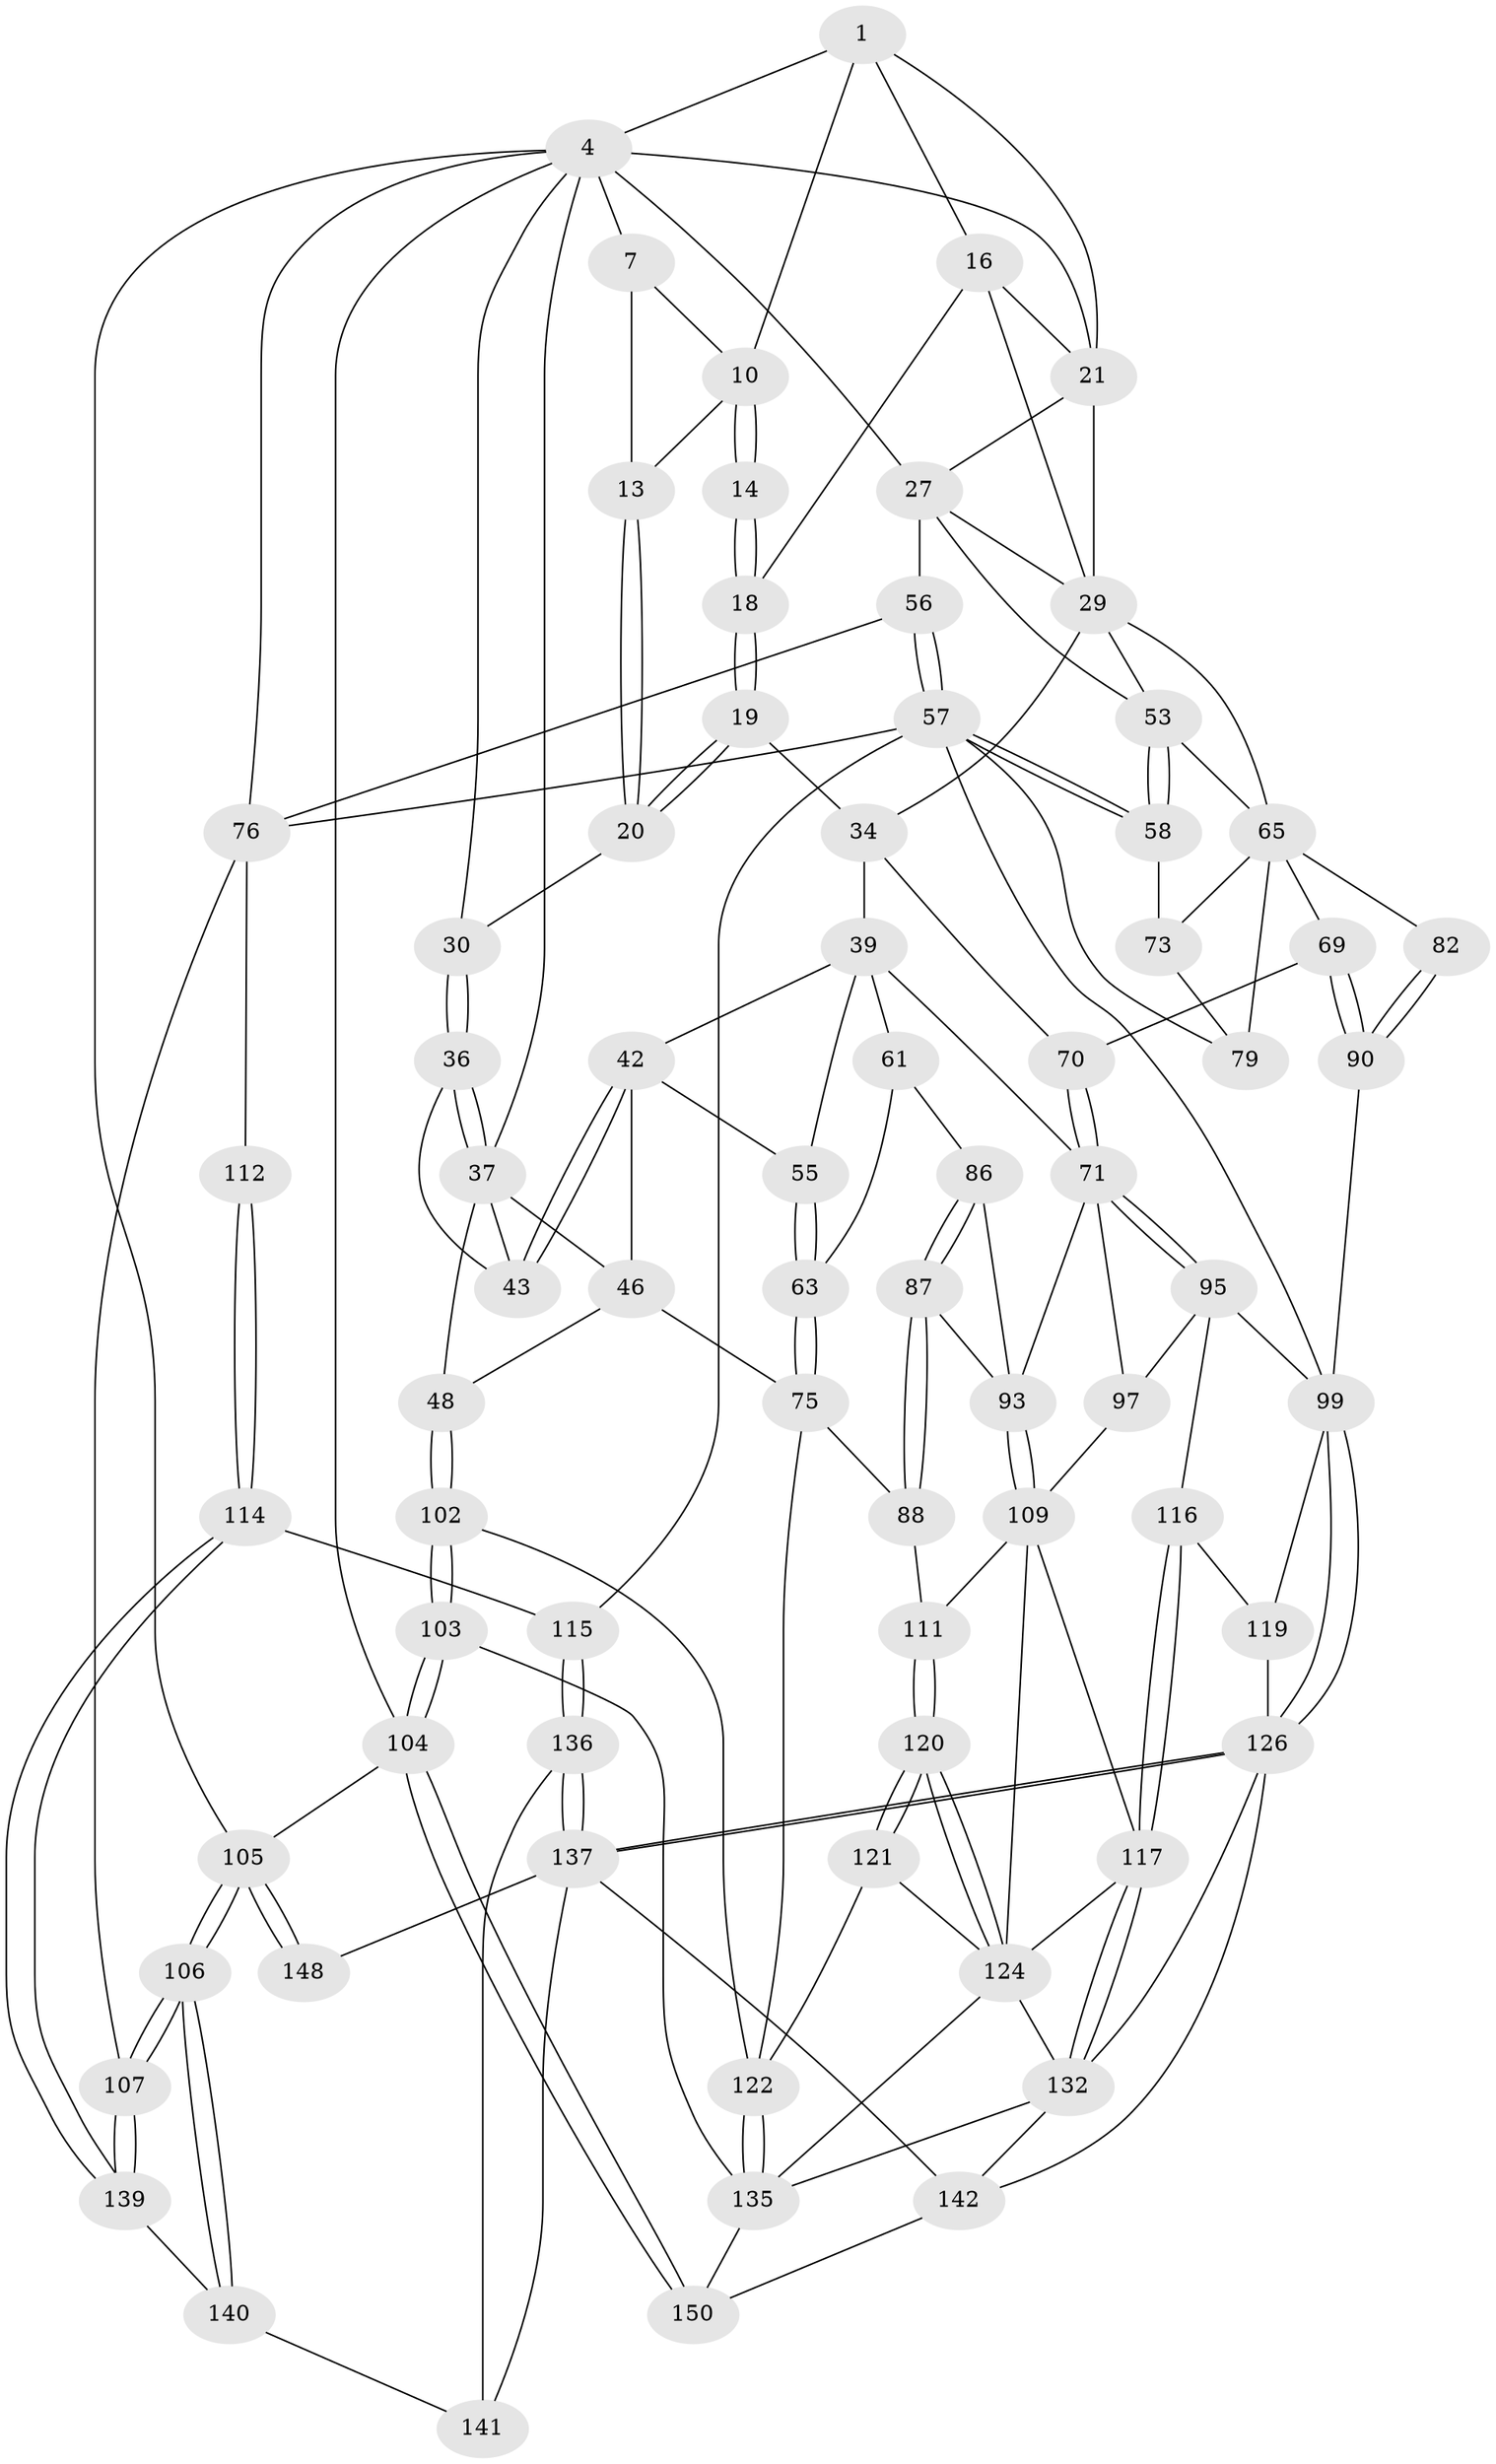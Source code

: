 // original degree distribution, {3: 0.013333333333333334, 5: 0.49333333333333335, 4: 0.25333333333333335, 6: 0.24}
// Generated by graph-tools (version 1.1) at 2025/17/03/09/25 04:17:06]
// undirected, 75 vertices, 180 edges
graph export_dot {
graph [start="1"]
  node [color=gray90,style=filled];
  1 [pos="+0.6953383308279477+0",super="+2+9"];
  4 [pos="+1+0",super="+5+23"];
  7 [pos="+0.35143082929922004+0",super="+8"];
  10 [pos="+0.687210412314442+0.10375263725849121",super="+11"];
  13 [pos="+0.39860030151138315+0.1541993744683049"];
  14 [pos="+0.552836969587314+0.104677037948044"];
  16 [pos="+0.7447633576132271+0.17304997505742573",super="+17"];
  18 [pos="+0.5711823704905555+0.1947330751794284"];
  19 [pos="+0.4023195821291325+0.2369025531165488"];
  20 [pos="+0.38920492812632396+0.1726327157863831"];
  21 [pos="+0.8448864029581947+0.16424969058516378",super="+22+25"];
  27 [pos="+0.849406168743921+0.32564773231246635",super="+28+52"];
  29 [pos="+0.7711849691499718+0.2837107387596255",super="+31"];
  30 [pos="+0.15530115823023904+0.11419270100283412"];
  34 [pos="+0.55358186773519+0.35119811003146134",super="+35+49"];
  36 [pos="+0.16338323695076432+0.19537127836865725"];
  37 [pos="+0+0.2948485526164405",super="+38+44"];
  39 [pos="+0.37354842110528064+0.29513284665582845",super="+50+40"];
  42 [pos="+0.18374917463141302+0.24902272341724177",super="+45"];
  43 [pos="+0.16673466834275272+0.21018606388655006"];
  46 [pos="+0.09079275004157973+0.3901759853216486",super="+47"];
  48 [pos="+0+0.6338778265676129"];
  53 [pos="+0.7849560819272526+0.3706301908479286",super="+54"];
  55 [pos="+0.18657783611570133+0.43422783365883616"];
  56 [pos="+0.910047472121117+0.4565226709273171"];
  57 [pos="+0.8225082319120893+0.49768419199628",super="+84"];
  58 [pos="+0.7895374520127069+0.4616591316177955"];
  61 [pos="+0.2798943452457322+0.5068929216570182",super="+62"];
  63 [pos="+0.19563629946322364+0.485918530042783"];
  65 [pos="+0.6803726569244206+0.4644017431865088",super="+66"];
  69 [pos="+0.48325786285763933+0.5284425848795903"];
  70 [pos="+0.4778308107133992+0.5283247809299788"];
  71 [pos="+0.4681260561431359+0.5326623680707201",super="+72"];
  73 [pos="+0.7881744874145971+0.4623736014683995",super="+74+78"];
  75 [pos="+0+0.616145650766757",super="+89"];
  76 [pos="+0.9235656107140942+0.465529045237946",super="+83+77"];
  79 [pos="+0.6990112722596998+0.5967200460441793"];
  82 [pos="+0.5864457171659934+0.5431869685749982"];
  86 [pos="+0.19722168335015686+0.6143397928243326",super="+91"];
  87 [pos="+0.18831165557006654+0.6372626739023349"];
  88 [pos="+0.18449743531599264+0.6430604067978655"];
  90 [pos="+0.5656191568623281+0.6203233165496276"];
  93 [pos="+0.3236236633791921+0.6182764125543895",super="+94"];
  95 [pos="+0.42146548809975126+0.6224793727149174",super="+96"];
  97 [pos="+0.3949217147895552+0.625043380226052"];
  99 [pos="+0.6660692978953503+0.7036255679139037",super="+100"];
  102 [pos="+0+0.7164368920855285"];
  103 [pos="+0+0.924900861549835"];
  104 [pos="+0+1"];
  105 [pos="+1+1"];
  106 [pos="+1+1"];
  107 [pos="+1+0.6615324756720677"];
  109 [pos="+0.27794788627733547+0.6636094124346913",super="+110+113"];
  111 [pos="+0.22225139833379617+0.6674995187863948"];
  112 [pos="+0.9210194447420738+0.6155846315158445"];
  114 [pos="+0.8799437755652411+0.7706264570238974"];
  115 [pos="+0.816351362314877+0.7513758202908182"];
  116 [pos="+0.43060585199816453+0.776885536011594"];
  117 [pos="+0.41871912192907296+0.8034384758296051",super="+118"];
  119 [pos="+0.49751790689405556+0.7221711177637505"];
  120 [pos="+0.20358833979711458+0.7821109199022283"];
  121 [pos="+0.2001254647004114+0.7847020217285868"];
  122 [pos="+0.174063555469933+0.7753233558566494",super="+123"];
  124 [pos="+0.27970679944271626+0.7588726412285105",super="+125"];
  126 [pos="+0.65286133993461+0.7521413966462167",super="+127"];
  132 [pos="+0.42653239752108285+0.841023052023482",super="+133"];
  135 [pos="+0.10771635748134373+0.8546199753491566",super="+138"];
  136 [pos="+0.7542258713927176+0.8851857943530068"];
  137 [pos="+0.7308701959392179+0.8946816133704547",super="+144"];
  139 [pos="+0.8825894848288807+0.7735087895984903"];
  140 [pos="+0.8873417319695397+0.7926574781782249"];
  141 [pos="+0.8532128727945462+0.8820895989404893"];
  142 [pos="+0.5712030929829692+1",super="+143"];
  148 [pos="+1+1"];
  150 [pos="+0.12921313378332447+1"];
  1 -- 4;
  1 -- 21;
  1 -- 16;
  1 -- 10;
  4 -- 105;
  4 -- 7;
  4 -- 104;
  4 -- 30;
  4 -- 37;
  4 -- 27;
  4 -- 21 [weight=2];
  4 -- 76;
  7 -- 13;
  7 -- 10;
  10 -- 14 [weight=2];
  10 -- 14;
  10 -- 13;
  13 -- 20;
  13 -- 20;
  14 -- 18;
  14 -- 18;
  16 -- 18;
  16 -- 29;
  16 -- 21;
  18 -- 19;
  18 -- 19;
  19 -- 20;
  19 -- 20;
  19 -- 34;
  20 -- 30;
  21 -- 29;
  21 -- 27;
  27 -- 29;
  27 -- 53;
  27 -- 56;
  29 -- 34;
  29 -- 65;
  29 -- 53;
  30 -- 36;
  30 -- 36;
  34 -- 39 [weight=2];
  34 -- 70;
  36 -- 37;
  36 -- 37;
  36 -- 43;
  37 -- 48;
  37 -- 43;
  37 -- 46;
  39 -- 55;
  39 -- 42;
  39 -- 61;
  39 -- 71 [weight=2];
  42 -- 43;
  42 -- 43;
  42 -- 46;
  42 -- 55;
  46 -- 48;
  46 -- 75;
  48 -- 102;
  48 -- 102;
  53 -- 58;
  53 -- 58;
  53 -- 65;
  55 -- 63;
  55 -- 63;
  56 -- 57;
  56 -- 57;
  56 -- 76;
  57 -- 58;
  57 -- 58;
  57 -- 115;
  57 -- 99;
  57 -- 76;
  57 -- 79;
  58 -- 73;
  61 -- 86 [weight=2];
  61 -- 63;
  63 -- 75;
  63 -- 75;
  65 -- 73;
  65 -- 82 [weight=2];
  65 -- 69;
  65 -- 79;
  69 -- 70;
  69 -- 90;
  69 -- 90;
  70 -- 71;
  70 -- 71;
  71 -- 95;
  71 -- 95;
  71 -- 97;
  71 -- 93;
  73 -- 79;
  75 -- 88;
  75 -- 122;
  76 -- 112 [weight=2];
  76 -- 107;
  82 -- 90;
  82 -- 90;
  86 -- 87;
  86 -- 87;
  86 -- 93;
  87 -- 88;
  87 -- 88;
  87 -- 93;
  88 -- 111;
  90 -- 99;
  93 -- 109;
  93 -- 109;
  95 -- 97;
  95 -- 116;
  95 -- 99;
  97 -- 109;
  99 -- 126;
  99 -- 126;
  99 -- 119;
  102 -- 103;
  102 -- 103;
  102 -- 122;
  103 -- 104;
  103 -- 104;
  103 -- 135;
  104 -- 150;
  104 -- 150;
  104 -- 105;
  105 -- 106;
  105 -- 106;
  105 -- 148;
  105 -- 148;
  106 -- 107;
  106 -- 107;
  106 -- 140;
  106 -- 140;
  107 -- 139;
  107 -- 139;
  109 -- 124;
  109 -- 111;
  109 -- 117;
  111 -- 120;
  111 -- 120;
  112 -- 114;
  112 -- 114;
  114 -- 115;
  114 -- 139;
  114 -- 139;
  115 -- 136;
  115 -- 136;
  116 -- 117;
  116 -- 117;
  116 -- 119;
  117 -- 132;
  117 -- 132;
  117 -- 124;
  119 -- 126;
  120 -- 121;
  120 -- 121;
  120 -- 124;
  120 -- 124;
  121 -- 122;
  121 -- 124;
  122 -- 135 [weight=2];
  122 -- 135;
  124 -- 132;
  124 -- 135;
  126 -- 137;
  126 -- 137;
  126 -- 142;
  126 -- 132;
  132 -- 142;
  132 -- 135;
  135 -- 150;
  136 -- 137;
  136 -- 137;
  136 -- 141;
  137 -- 148 [weight=2];
  137 -- 141;
  137 -- 142;
  139 -- 140;
  140 -- 141;
  142 -- 150;
}
